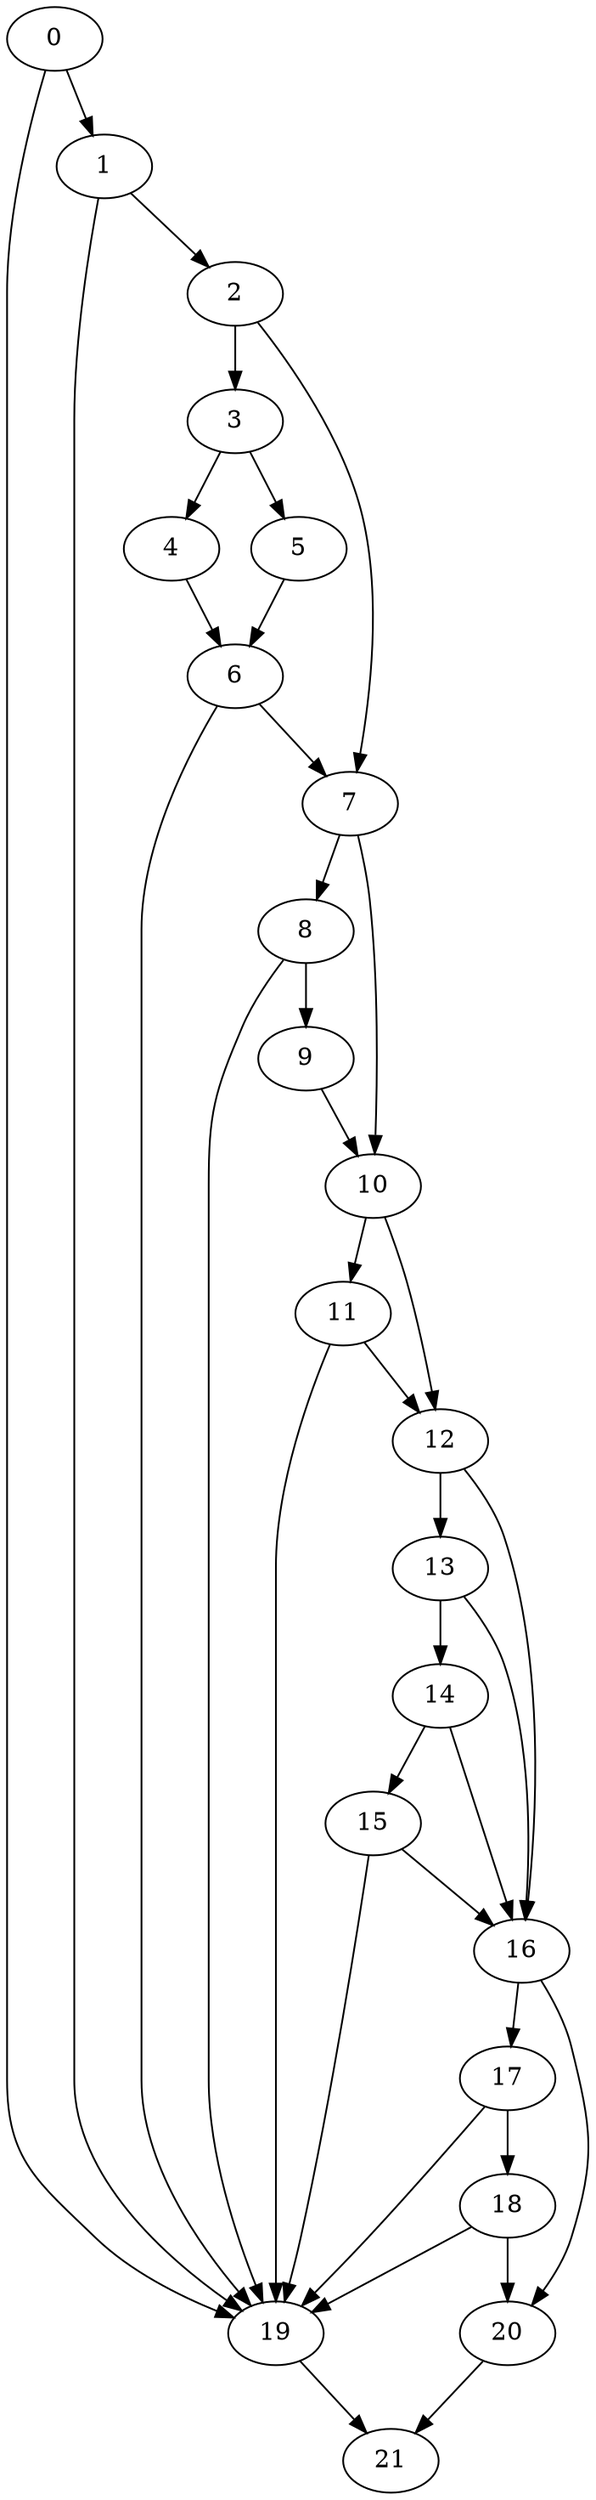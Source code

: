 digraph {
	0
	1
	2
	3
	4
	5
	6
	7
	8
	9
	10
	11
	12
	13
	14
	15
	16
	17
	18
	19
	20
	21
	16 -> 17
	8 -> 19
	11 -> 19
	15 -> 19
	17 -> 19
	18 -> 19
	0 -> 19
	1 -> 19
	6 -> 19
	16 -> 20
	18 -> 20
	2 -> 3
	10 -> 11
	19 -> 21
	20 -> 21
	3 -> 5
	10 -> 12
	11 -> 12
	17 -> 18
	8 -> 9
	13 -> 14
	0 -> 1
	3 -> 4
	4 -> 6
	5 -> 6
	7 -> 10
	9 -> 10
	12 -> 13
	14 -> 15
	15 -> 16
	12 -> 16
	13 -> 16
	14 -> 16
	1 -> 2
	2 -> 7
	6 -> 7
	7 -> 8
}
